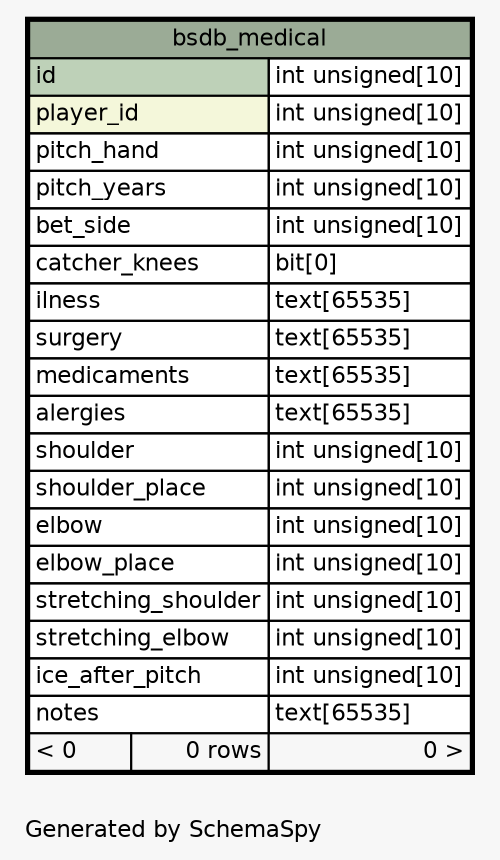 // dot 2.38.0 on Mac OS X 10.9.4
// SchemaSpy rev 590
digraph "oneDegreeRelationshipsDiagram" {
  graph [
    rankdir="RL"
    bgcolor="#f7f7f7"
    label="\nGenerated by SchemaSpy"
    labeljust="l"
    nodesep="0.18"
    ranksep="0.46"
    fontname="Helvetica"
    fontsize="11"
  ];
  node [
    fontname="Helvetica"
    fontsize="11"
    shape="plaintext"
  ];
  edge [
    arrowsize="0.8"
  ];
  "bsdb_medical" [
    label=<
    <TABLE BORDER="2" CELLBORDER="1" CELLSPACING="0" BGCOLOR="#ffffff">
      <TR><TD COLSPAN="3" BGCOLOR="#9bab96" ALIGN="CENTER">bsdb_medical</TD></TR>
      <TR><TD PORT="id" COLSPAN="2" BGCOLOR="#bed1b8" ALIGN="LEFT">id</TD><TD PORT="id.type" ALIGN="LEFT">int unsigned[10]</TD></TR>
      <TR><TD PORT="player_id" COLSPAN="2" BGCOLOR="#f4f7da" ALIGN="LEFT">player_id</TD><TD PORT="player_id.type" ALIGN="LEFT">int unsigned[10]</TD></TR>
      <TR><TD PORT="pitch_hand" COLSPAN="2" ALIGN="LEFT">pitch_hand</TD><TD PORT="pitch_hand.type" ALIGN="LEFT">int unsigned[10]</TD></TR>
      <TR><TD PORT="pitch_years" COLSPAN="2" ALIGN="LEFT">pitch_years</TD><TD PORT="pitch_years.type" ALIGN="LEFT">int unsigned[10]</TD></TR>
      <TR><TD PORT="bet_side" COLSPAN="2" ALIGN="LEFT">bet_side</TD><TD PORT="bet_side.type" ALIGN="LEFT">int unsigned[10]</TD></TR>
      <TR><TD PORT="catcher_knees" COLSPAN="2" ALIGN="LEFT">catcher_knees</TD><TD PORT="catcher_knees.type" ALIGN="LEFT">bit[0]</TD></TR>
      <TR><TD PORT="ilness" COLSPAN="2" ALIGN="LEFT">ilness</TD><TD PORT="ilness.type" ALIGN="LEFT">text[65535]</TD></TR>
      <TR><TD PORT="surgery" COLSPAN="2" ALIGN="LEFT">surgery</TD><TD PORT="surgery.type" ALIGN="LEFT">text[65535]</TD></TR>
      <TR><TD PORT="medicaments" COLSPAN="2" ALIGN="LEFT">medicaments</TD><TD PORT="medicaments.type" ALIGN="LEFT">text[65535]</TD></TR>
      <TR><TD PORT="alergies" COLSPAN="2" ALIGN="LEFT">alergies</TD><TD PORT="alergies.type" ALIGN="LEFT">text[65535]</TD></TR>
      <TR><TD PORT="shoulder" COLSPAN="2" ALIGN="LEFT">shoulder</TD><TD PORT="shoulder.type" ALIGN="LEFT">int unsigned[10]</TD></TR>
      <TR><TD PORT="shoulder_place" COLSPAN="2" ALIGN="LEFT">shoulder_place</TD><TD PORT="shoulder_place.type" ALIGN="LEFT">int unsigned[10]</TD></TR>
      <TR><TD PORT="elbow" COLSPAN="2" ALIGN="LEFT">elbow</TD><TD PORT="elbow.type" ALIGN="LEFT">int unsigned[10]</TD></TR>
      <TR><TD PORT="elbow_place" COLSPAN="2" ALIGN="LEFT">elbow_place</TD><TD PORT="elbow_place.type" ALIGN="LEFT">int unsigned[10]</TD></TR>
      <TR><TD PORT="stretching_shoulder" COLSPAN="2" ALIGN="LEFT">stretching_shoulder</TD><TD PORT="stretching_shoulder.type" ALIGN="LEFT">int unsigned[10]</TD></TR>
      <TR><TD PORT="stretching_elbow" COLSPAN="2" ALIGN="LEFT">stretching_elbow</TD><TD PORT="stretching_elbow.type" ALIGN="LEFT">int unsigned[10]</TD></TR>
      <TR><TD PORT="ice_after_pitch" COLSPAN="2" ALIGN="LEFT">ice_after_pitch</TD><TD PORT="ice_after_pitch.type" ALIGN="LEFT">int unsigned[10]</TD></TR>
      <TR><TD PORT="notes" COLSPAN="2" ALIGN="LEFT">notes</TD><TD PORT="notes.type" ALIGN="LEFT">text[65535]</TD></TR>
      <TR><TD ALIGN="LEFT" BGCOLOR="#f7f7f7">&lt; 0</TD><TD ALIGN="RIGHT" BGCOLOR="#f7f7f7">0 rows</TD><TD ALIGN="RIGHT" BGCOLOR="#f7f7f7">0 &gt;</TD></TR>
    </TABLE>>
    URL="bsdb_medical.html"
    tooltip="bsdb_medical"
  ];
}
